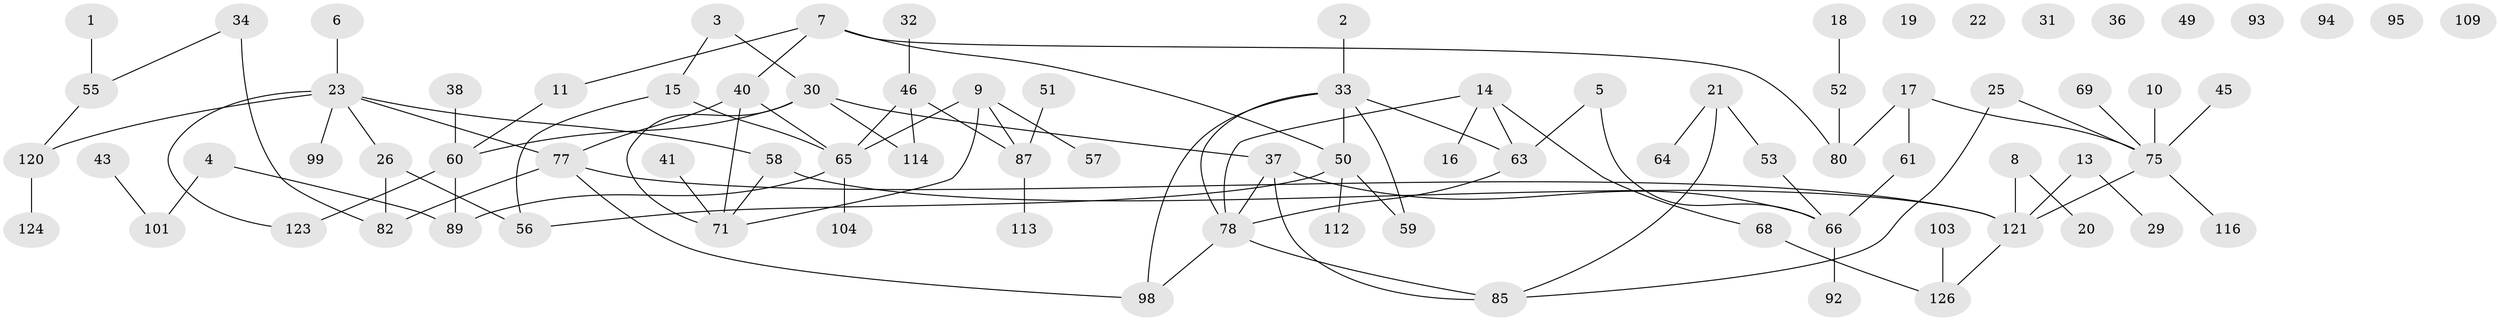 // Generated by graph-tools (version 1.1) at 2025/23/03/03/25 07:23:29]
// undirected, 84 vertices, 100 edges
graph export_dot {
graph [start="1"]
  node [color=gray90,style=filled];
  1;
  2;
  3;
  4 [super="+67"];
  5 [super="+28"];
  6 [super="+125"];
  7 [super="+24"];
  8 [super="+84"];
  9 [super="+12"];
  10;
  11 [super="+106"];
  13;
  14 [super="+39"];
  15 [super="+83"];
  16 [super="+48"];
  17;
  18;
  19;
  20 [super="+42"];
  21 [super="+35"];
  22;
  23 [super="+119"];
  25 [super="+27"];
  26 [super="+54"];
  29;
  30 [super="+86"];
  31;
  32;
  33 [super="+62"];
  34;
  36;
  37 [super="+102"];
  38 [super="+47"];
  40 [super="+44"];
  41;
  43;
  45 [super="+110"];
  46 [super="+107"];
  49;
  50 [super="+100"];
  51;
  52;
  53;
  55 [super="+73"];
  56 [super="+97"];
  57 [super="+81"];
  58;
  59 [super="+96"];
  60 [super="+115"];
  61 [super="+76"];
  63 [super="+88"];
  64;
  65 [super="+70"];
  66 [super="+122"];
  68 [super="+72"];
  69 [super="+74"];
  71 [super="+91"];
  75 [super="+79"];
  77 [super="+90"];
  78 [super="+117"];
  80;
  82 [super="+105"];
  85 [super="+108"];
  87 [super="+118"];
  89;
  92;
  93;
  94;
  95;
  98 [super="+111"];
  99;
  101;
  103;
  104;
  109;
  112;
  113;
  114;
  116;
  120;
  121 [super="+128"];
  123;
  124;
  126 [super="+127"];
  1 -- 55;
  2 -- 33;
  3 -- 15;
  3 -- 30;
  4 -- 89;
  4 -- 101;
  5 -- 66;
  5 -- 63;
  6 -- 23;
  7 -- 11;
  7 -- 50;
  7 -- 80;
  7 -- 40;
  8 -- 20;
  8 -- 121;
  9 -- 65;
  9 -- 87;
  9 -- 71;
  9 -- 57;
  10 -- 75;
  11 -- 60;
  13 -- 29;
  13 -- 121;
  14 -- 78;
  14 -- 16;
  14 -- 63;
  14 -- 68;
  15 -- 56;
  15 -- 65;
  17 -- 61;
  17 -- 75;
  17 -- 80;
  18 -- 52;
  21 -- 85;
  21 -- 64;
  21 -- 53;
  23 -- 26;
  23 -- 58;
  23 -- 123;
  23 -- 99;
  23 -- 120;
  23 -- 77;
  25 -- 75;
  25 -- 85;
  26 -- 82;
  26 -- 56 [weight=2];
  30 -- 114;
  30 -- 37;
  30 -- 71;
  30 -- 60;
  32 -- 46;
  33 -- 59;
  33 -- 78;
  33 -- 98;
  33 -- 63;
  33 -- 50;
  34 -- 82;
  34 -- 55;
  37 -- 85;
  37 -- 78;
  37 -- 66;
  38 -- 60;
  40 -- 71;
  40 -- 77;
  40 -- 65;
  41 -- 71;
  43 -- 101;
  45 -- 75;
  46 -- 87;
  46 -- 114;
  46 -- 65;
  50 -- 112;
  50 -- 56;
  50 -- 59;
  51 -- 87;
  52 -- 80;
  53 -- 66;
  55 -- 120;
  58 -- 71;
  58 -- 121;
  60 -- 89;
  60 -- 123;
  61 -- 66;
  63 -- 78 [weight=2];
  65 -- 89 [weight=2];
  65 -- 104;
  66 -- 92;
  68 -- 126;
  69 -- 75;
  75 -- 116;
  75 -- 121;
  77 -- 121;
  77 -- 82;
  77 -- 98;
  78 -- 85;
  78 -- 98;
  87 -- 113;
  103 -- 126;
  120 -- 124;
  121 -- 126;
}
